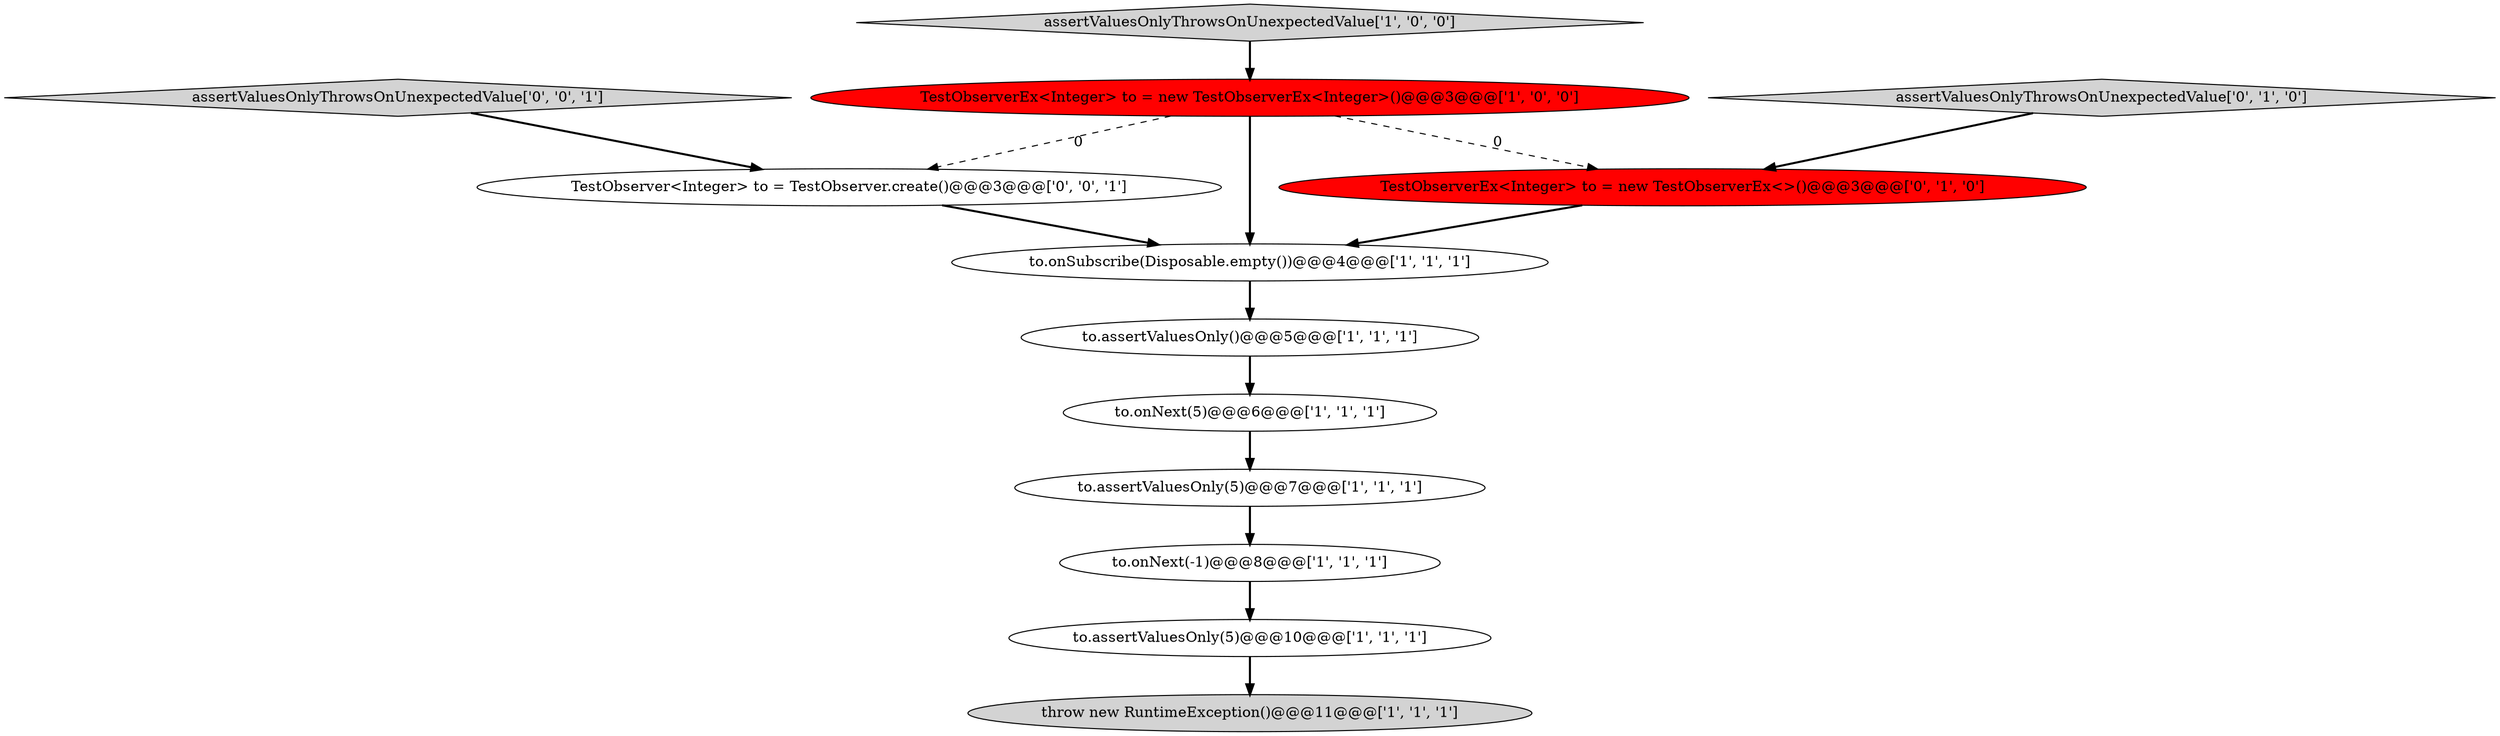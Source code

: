 digraph {
6 [style = filled, label = "assertValuesOnlyThrowsOnUnexpectedValue['1', '0', '0']", fillcolor = lightgray, shape = diamond image = "AAA0AAABBB1BBB"];
10 [style = filled, label = "TestObserverEx<Integer> to = new TestObserverEx<>()@@@3@@@['0', '1', '0']", fillcolor = red, shape = ellipse image = "AAA1AAABBB2BBB"];
1 [style = filled, label = "throw new RuntimeException()@@@11@@@['1', '1', '1']", fillcolor = lightgray, shape = ellipse image = "AAA0AAABBB1BBB"];
8 [style = filled, label = "to.onNext(-1)@@@8@@@['1', '1', '1']", fillcolor = white, shape = ellipse image = "AAA0AAABBB1BBB"];
7 [style = filled, label = "to.assertValuesOnly(5)@@@7@@@['1', '1', '1']", fillcolor = white, shape = ellipse image = "AAA0AAABBB1BBB"];
5 [style = filled, label = "to.assertValuesOnly(5)@@@10@@@['1', '1', '1']", fillcolor = white, shape = ellipse image = "AAA0AAABBB1BBB"];
4 [style = filled, label = "to.onSubscribe(Disposable.empty())@@@4@@@['1', '1', '1']", fillcolor = white, shape = ellipse image = "AAA0AAABBB1BBB"];
12 [style = filled, label = "TestObserver<Integer> to = TestObserver.create()@@@3@@@['0', '0', '1']", fillcolor = white, shape = ellipse image = "AAA0AAABBB3BBB"];
0 [style = filled, label = "to.onNext(5)@@@6@@@['1', '1', '1']", fillcolor = white, shape = ellipse image = "AAA0AAABBB1BBB"];
9 [style = filled, label = "assertValuesOnlyThrowsOnUnexpectedValue['0', '1', '0']", fillcolor = lightgray, shape = diamond image = "AAA0AAABBB2BBB"];
3 [style = filled, label = "TestObserverEx<Integer> to = new TestObserverEx<Integer>()@@@3@@@['1', '0', '0']", fillcolor = red, shape = ellipse image = "AAA1AAABBB1BBB"];
11 [style = filled, label = "assertValuesOnlyThrowsOnUnexpectedValue['0', '0', '1']", fillcolor = lightgray, shape = diamond image = "AAA0AAABBB3BBB"];
2 [style = filled, label = "to.assertValuesOnly()@@@5@@@['1', '1', '1']", fillcolor = white, shape = ellipse image = "AAA0AAABBB1BBB"];
6->3 [style = bold, label=""];
5->1 [style = bold, label=""];
2->0 [style = bold, label=""];
11->12 [style = bold, label=""];
3->10 [style = dashed, label="0"];
4->2 [style = bold, label=""];
3->12 [style = dashed, label="0"];
9->10 [style = bold, label=""];
8->5 [style = bold, label=""];
12->4 [style = bold, label=""];
7->8 [style = bold, label=""];
3->4 [style = bold, label=""];
0->7 [style = bold, label=""];
10->4 [style = bold, label=""];
}
